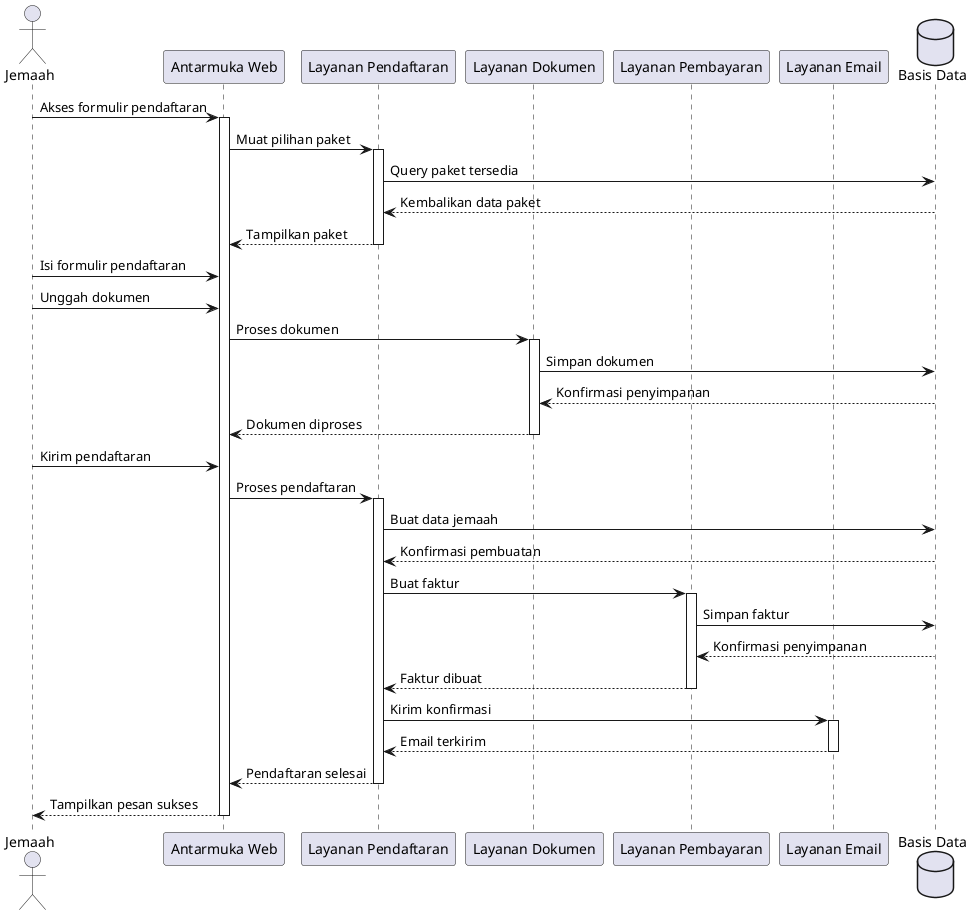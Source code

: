 @startuml Urutan Pendaftaran dan Pembayaran

actor "Jemaah" as jemaah
participant "Antarmuka Web" as ui
participant "Layanan Pendaftaran" as reg
participant "Layanan Dokumen" as doc
participant "Layanan Pembayaran" as payment
participant "Layanan Email" as email
database "Basis Data" as db

jemaah -> ui: Akses formulir pendaftaran
activate ui

ui -> reg: Muat pilihan paket
activate reg
reg -> db: Query paket tersedia
db --> reg: Kembalikan data paket
reg --> ui: Tampilkan paket
deactivate reg

jemaah -> ui: Isi formulir pendaftaran
jemaah -> ui: Unggah dokumen
ui -> doc: Proses dokumen
activate doc
doc -> db: Simpan dokumen
db --> doc: Konfirmasi penyimpanan
doc --> ui: Dokumen diproses
deactivate doc

jemaah -> ui: Kirim pendaftaran
ui -> reg: Proses pendaftaran
activate reg
reg -> db: Buat data jemaah
db --> reg: Konfirmasi pembuatan
reg -> payment: Buat faktur
activate payment
payment -> db: Simpan faktur
db --> payment: Konfirmasi penyimpanan
payment --> reg: Faktur dibuat
deactivate payment

reg -> email: Kirim konfirmasi
activate email
email --> reg: Email terkirim
deactivate email

reg --> ui: Pendaftaran selesai
deactivate reg

ui --> jemaah: Tampilkan pesan sukses
deactivate ui

@enduml
